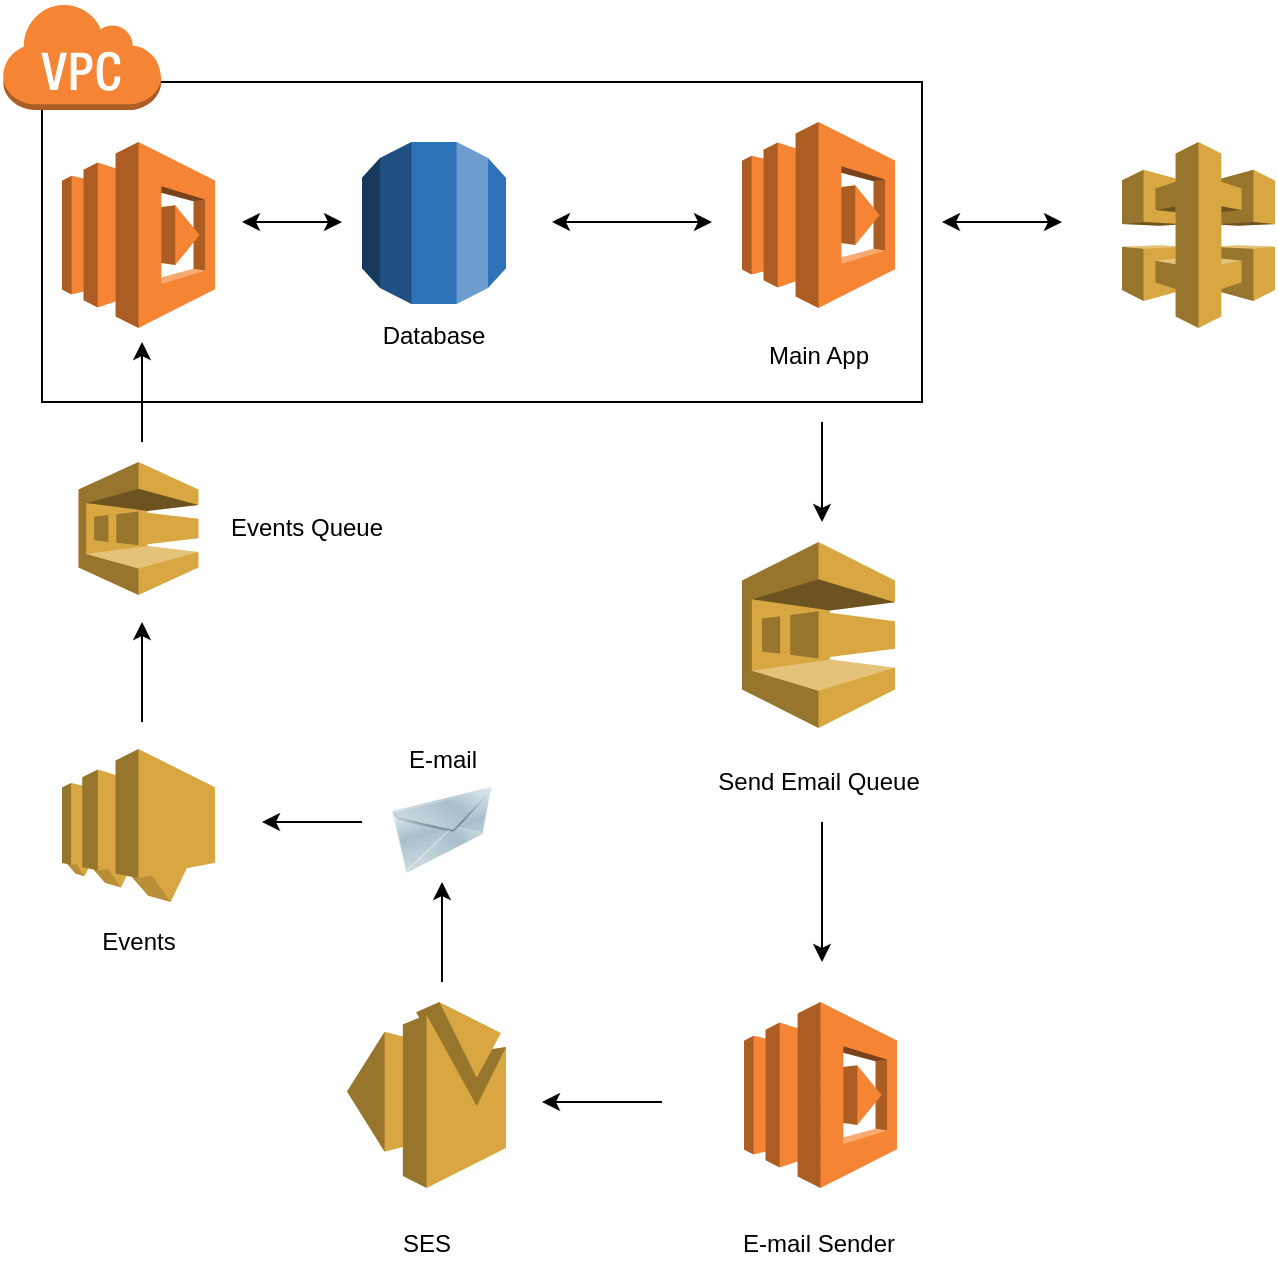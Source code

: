 <mxfile version="12.8.5" type="github"><diagram id="j4-bVQfyIWw7vWPPqsVq" name="Page-1"><mxGraphModel dx="1426" dy="794" grid="1" gridSize="10" guides="1" tooltips="1" connect="1" arrows="1" fold="1" page="1" pageScale="1" pageWidth="850" pageHeight="1100" math="0" shadow="0"><root><mxCell id="0"/><mxCell id="1" parent="0"/><mxCell id="imXsAkmho_ZoblXqxGyg-37" value="" style="rounded=0;whiteSpace=wrap;html=1;fillColor=none;" vertex="1" parent="1"><mxGeometry x="60" y="60" width="440" height="160" as="geometry"/></mxCell><mxCell id="imXsAkmho_ZoblXqxGyg-10" value="" style="endArrow=classic;startArrow=classic;html=1;" edge="1" parent="1"><mxGeometry width="50" height="50" relative="1" as="geometry"><mxPoint x="315" y="130" as="sourcePoint"/><mxPoint x="395" y="130" as="targetPoint"/></mxGeometry></mxCell><mxCell id="imXsAkmho_ZoblXqxGyg-11" value="" style="group" vertex="1" connectable="0" parent="1"><mxGeometry x="220" y="90" width="72" height="107" as="geometry"/></mxCell><mxCell id="imXsAkmho_ZoblXqxGyg-2" value="" style="outlineConnect=0;dashed=0;verticalLabelPosition=bottom;verticalAlign=top;align=center;html=1;shape=mxgraph.aws3.rds;fillColor=#2E73B8;gradientColor=none;" vertex="1" parent="imXsAkmho_ZoblXqxGyg-11"><mxGeometry width="72" height="81" as="geometry"/></mxCell><mxCell id="imXsAkmho_ZoblXqxGyg-7" value="Database" style="text;html=1;strokeColor=none;fillColor=none;align=center;verticalAlign=middle;whiteSpace=wrap;rounded=0;" vertex="1" parent="imXsAkmho_ZoblXqxGyg-11"><mxGeometry x="16" y="87" width="40" height="20" as="geometry"/></mxCell><mxCell id="imXsAkmho_ZoblXqxGyg-12" value="" style="group" vertex="1" connectable="0" parent="1"><mxGeometry x="410" y="110" width="76.5" height="127" as="geometry"/></mxCell><mxCell id="imXsAkmho_ZoblXqxGyg-3" value="" style="outlineConnect=0;dashed=0;verticalLabelPosition=bottom;verticalAlign=top;align=center;html=1;shape=mxgraph.aws3.lambda;fillColor=#F58534;gradientColor=none;" vertex="1" parent="imXsAkmho_ZoblXqxGyg-12"><mxGeometry y="-30" width="76.5" height="93" as="geometry"/></mxCell><mxCell id="imXsAkmho_ZoblXqxGyg-8" value="Main App" style="text;html=1;strokeColor=none;fillColor=none;align=center;verticalAlign=middle;whiteSpace=wrap;rounded=0;" vertex="1" parent="imXsAkmho_ZoblXqxGyg-12"><mxGeometry x="0.75" y="77" width="75" height="20" as="geometry"/></mxCell><mxCell id="imXsAkmho_ZoblXqxGyg-15" value="" style="outlineConnect=0;dashed=0;verticalLabelPosition=bottom;verticalAlign=top;align=center;html=1;shape=mxgraph.aws3.api_gateway;fillColor=#D9A741;gradientColor=none;" vertex="1" parent="1"><mxGeometry x="600" y="90" width="76.5" height="93" as="geometry"/></mxCell><mxCell id="imXsAkmho_ZoblXqxGyg-16" value="" style="endArrow=classic;startArrow=classic;html=1;" edge="1" parent="1"><mxGeometry width="50" height="50" relative="1" as="geometry"><mxPoint x="510" y="130" as="sourcePoint"/><mxPoint x="570" y="130" as="targetPoint"/></mxGeometry></mxCell><mxCell id="imXsAkmho_ZoblXqxGyg-17" value="" style="outlineConnect=0;dashed=0;verticalLabelPosition=bottom;verticalAlign=top;align=center;html=1;shape=mxgraph.aws3.sqs;fillColor=#D9A741;gradientColor=none;" vertex="1" parent="1"><mxGeometry x="410" y="290" width="76.5" height="93" as="geometry"/></mxCell><mxCell id="imXsAkmho_ZoblXqxGyg-18" value="" style="endArrow=none;startArrow=classic;html=1;endFill=0;" edge="1" parent="1"><mxGeometry width="50" height="50" relative="1" as="geometry"><mxPoint x="450" y="280" as="sourcePoint"/><mxPoint x="450" y="230" as="targetPoint"/></mxGeometry></mxCell><mxCell id="imXsAkmho_ZoblXqxGyg-19" value="Send Email Queue" style="text;html=1;align=center;verticalAlign=middle;resizable=0;points=[];autosize=1;" vertex="1" parent="1"><mxGeometry x="388.25" y="400" width="120" height="20" as="geometry"/></mxCell><mxCell id="imXsAkmho_ZoblXqxGyg-20" value="" style="outlineConnect=0;dashed=0;verticalLabelPosition=bottom;verticalAlign=top;align=center;html=1;shape=mxgraph.aws3.lambda;fillColor=#F58534;gradientColor=none;" vertex="1" parent="1"><mxGeometry x="411" y="520" width="76.5" height="93" as="geometry"/></mxCell><mxCell id="imXsAkmho_ZoblXqxGyg-21" value="E-mail Sender" style="text;html=1;align=center;verticalAlign=middle;resizable=0;points=[];autosize=1;" vertex="1" parent="1"><mxGeometry x="403.25" y="631" width="90" height="20" as="geometry"/></mxCell><mxCell id="imXsAkmho_ZoblXqxGyg-23" value="" style="outlineConnect=0;dashed=0;verticalLabelPosition=bottom;verticalAlign=top;align=center;html=1;shape=mxgraph.aws3.ses;fillColor=#D9A741;gradientColor=none;" vertex="1" parent="1"><mxGeometry x="212.5" y="520" width="79.5" height="93" as="geometry"/></mxCell><mxCell id="imXsAkmho_ZoblXqxGyg-24" value="SES" style="text;html=1;align=center;verticalAlign=middle;resizable=0;points=[];autosize=1;" vertex="1" parent="1"><mxGeometry x="232.25" y="631" width="40" height="20" as="geometry"/></mxCell><mxCell id="imXsAkmho_ZoblXqxGyg-25" value="" style="image;html=1;labelBackgroundColor=#ffffff;image=img/lib/clip_art/networking/Email_128x128.png;fillColor=none;" vertex="1" parent="1"><mxGeometry x="235.25" y="409" width="50" height="50" as="geometry"/></mxCell><mxCell id="imXsAkmho_ZoblXqxGyg-26" value="" style="outlineConnect=0;dashed=0;verticalLabelPosition=bottom;verticalAlign=top;align=center;html=1;shape=mxgraph.aws3.sns;fillColor=#D9A741;gradientColor=none;" vertex="1" parent="1"><mxGeometry x="70" y="393.5" width="76.5" height="76.5" as="geometry"/></mxCell><mxCell id="imXsAkmho_ZoblXqxGyg-27" value="" style="outlineConnect=0;dashed=0;verticalLabelPosition=bottom;verticalAlign=top;align=center;html=1;shape=mxgraph.aws3.sqs;fillColor=#D9A741;gradientColor=none;" vertex="1" parent="1"><mxGeometry x="78.25" y="250" width="60" height="66.5" as="geometry"/></mxCell><mxCell id="imXsAkmho_ZoblXqxGyg-28" value="" style="outlineConnect=0;dashed=0;verticalLabelPosition=bottom;verticalAlign=top;align=center;html=1;shape=mxgraph.aws3.lambda;fillColor=#F58534;gradientColor=none;" vertex="1" parent="1"><mxGeometry x="70" y="90" width="76.5" height="93" as="geometry"/></mxCell><mxCell id="imXsAkmho_ZoblXqxGyg-30" value="" style="endArrow=classic;html=1;" edge="1" parent="1"><mxGeometry width="50" height="50" relative="1" as="geometry"><mxPoint x="370" y="570" as="sourcePoint"/><mxPoint x="310" y="570" as="targetPoint"/></mxGeometry></mxCell><mxCell id="imXsAkmho_ZoblXqxGyg-31" value="" style="endArrow=classic;html=1;" edge="1" parent="1"><mxGeometry width="50" height="50" relative="1" as="geometry"><mxPoint x="260" y="510" as="sourcePoint"/><mxPoint x="260" y="460" as="targetPoint"/></mxGeometry></mxCell><mxCell id="imXsAkmho_ZoblXqxGyg-32" value="" style="endArrow=classic;html=1;" edge="1" parent="1"><mxGeometry width="50" height="50" relative="1" as="geometry"><mxPoint x="220" y="430" as="sourcePoint"/><mxPoint x="170" y="430" as="targetPoint"/></mxGeometry></mxCell><mxCell id="imXsAkmho_ZoblXqxGyg-33" value="" style="endArrow=classic;startArrow=classic;html=1;" edge="1" parent="1"><mxGeometry width="50" height="50" relative="1" as="geometry"><mxPoint x="160" y="130" as="sourcePoint"/><mxPoint x="210" y="130" as="targetPoint"/></mxGeometry></mxCell><mxCell id="imXsAkmho_ZoblXqxGyg-35" value="" style="endArrow=classic;html=1;" edge="1" parent="1"><mxGeometry width="50" height="50" relative="1" as="geometry"><mxPoint x="110" y="380" as="sourcePoint"/><mxPoint x="110" y="330" as="targetPoint"/></mxGeometry></mxCell><mxCell id="imXsAkmho_ZoblXqxGyg-36" value="" style="endArrow=classic;html=1;" edge="1" parent="1"><mxGeometry width="50" height="50" relative="1" as="geometry"><mxPoint x="110" y="240" as="sourcePoint"/><mxPoint x="110" y="190" as="targetPoint"/></mxGeometry></mxCell><mxCell id="imXsAkmho_ZoblXqxGyg-4" value="" style="outlineConnect=0;dashed=0;verticalLabelPosition=bottom;verticalAlign=top;align=center;html=1;shape=mxgraph.aws3.virtual_private_cloud;fillColor=#F58534;gradientColor=none;" vertex="1" parent="1"><mxGeometry x="40" y="20" width="79.5" height="54" as="geometry"/></mxCell><mxCell id="imXsAkmho_ZoblXqxGyg-38" value="E-mail" style="text;html=1;align=center;verticalAlign=middle;resizable=0;points=[];autosize=1;" vertex="1" parent="1"><mxGeometry x="235.25" y="389" width="50" height="20" as="geometry"/></mxCell><mxCell id="imXsAkmho_ZoblXqxGyg-39" value="Events" style="text;html=1;align=center;verticalAlign=middle;resizable=0;points=[];autosize=1;" vertex="1" parent="1"><mxGeometry x="83.25" y="480" width="50" height="20" as="geometry"/></mxCell><mxCell id="imXsAkmho_ZoblXqxGyg-43" value="Events Queue" style="text;html=1;align=center;verticalAlign=middle;resizable=0;points=[];autosize=1;" vertex="1" parent="1"><mxGeometry x="146.5" y="273.25" width="90" height="20" as="geometry"/></mxCell><mxCell id="imXsAkmho_ZoblXqxGyg-44" value="" style="endArrow=classic;html=1;" edge="1" parent="1"><mxGeometry width="50" height="50" relative="1" as="geometry"><mxPoint x="450" y="430" as="sourcePoint"/><mxPoint x="450" y="500" as="targetPoint"/></mxGeometry></mxCell></root></mxGraphModel></diagram></mxfile>